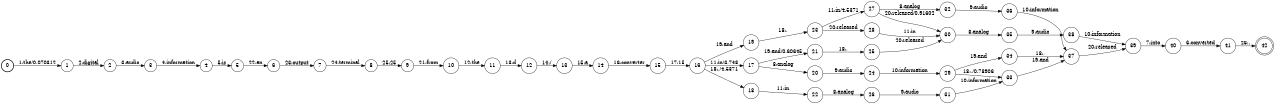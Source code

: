 digraph FST {
rankdir = LR;
size = "8.5,11";
label = "";
center = 1;
orientation = Portrait;
ranksep = "0.4";
nodesep = "0.25";
0 [label = "0", shape = circle, style = bold, fontsize = 14]
	0 -> 1 [label = "1:the/0.070312", fontsize = 14];
1 [label = "1", shape = circle, style = solid, fontsize = 14]
	1 -> 2 [label = "2:digital", fontsize = 14];
2 [label = "2", shape = circle, style = solid, fontsize = 14]
	2 -> 3 [label = "3:audio", fontsize = 14];
3 [label = "3", shape = circle, style = solid, fontsize = 14]
	3 -> 4 [label = "4:information", fontsize = 14];
4 [label = "4", shape = circle, style = solid, fontsize = 14]
	4 -> 5 [label = "5:is", fontsize = 14];
5 [label = "5", shape = circle, style = solid, fontsize = 14]
	5 -> 6 [label = "22:an", fontsize = 14];
6 [label = "6", shape = circle, style = solid, fontsize = 14]
	6 -> 7 [label = "23:output", fontsize = 14];
7 [label = "7", shape = circle, style = solid, fontsize = 14]
	7 -> 8 [label = "24:terminal", fontsize = 14];
8 [label = "8", shape = circle, style = solid, fontsize = 14]
	8 -> 9 [label = "25:25", fontsize = 14];
9 [label = "9", shape = circle, style = solid, fontsize = 14]
	9 -> 10 [label = "21:from", fontsize = 14];
10 [label = "10", shape = circle, style = solid, fontsize = 14]
	10 -> 11 [label = "12:the", fontsize = 14];
11 [label = "11", shape = circle, style = solid, fontsize = 14]
	11 -> 12 [label = "13:d", fontsize = 14];
12 [label = "12", shape = circle, style = solid, fontsize = 14]
	12 -> 13 [label = "14:/", fontsize = 14];
13 [label = "13", shape = circle, style = solid, fontsize = 14]
	13 -> 14 [label = "15:a", fontsize = 14];
14 [label = "14", shape = circle, style = solid, fontsize = 14]
	14 -> 15 [label = "16:converter", fontsize = 14];
15 [label = "15", shape = circle, style = solid, fontsize = 14]
	15 -> 16 [label = "17:15", fontsize = 14];
16 [label = "16", shape = circle, style = solid, fontsize = 14]
	16 -> 17 [label = "11:in/3.748", fontsize = 14];
	16 -> 18 [label = "18:,/4.5371", fontsize = 14];
	16 -> 19 [label = "19:and", fontsize = 14];
17 [label = "17", shape = circle, style = solid, fontsize = 14]
	17 -> 20 [label = "8:analog", fontsize = 14];
	17 -> 21 [label = "19:and/0.60645", fontsize = 14];
18 [label = "18", shape = circle, style = solid, fontsize = 14]
	18 -> 22 [label = "11:in", fontsize = 14];
19 [label = "19", shape = circle, style = solid, fontsize = 14]
	19 -> 23 [label = "18:,", fontsize = 14];
20 [label = "20", shape = circle, style = solid, fontsize = 14]
	20 -> 24 [label = "9:audio", fontsize = 14];
21 [label = "21", shape = circle, style = solid, fontsize = 14]
	21 -> 25 [label = "18:,", fontsize = 14];
22 [label = "22", shape = circle, style = solid, fontsize = 14]
	22 -> 26 [label = "8:analog", fontsize = 14];
23 [label = "23", shape = circle, style = solid, fontsize = 14]
	23 -> 27 [label = "11:in/4.5371", fontsize = 14];
	23 -> 28 [label = "20:released", fontsize = 14];
24 [label = "24", shape = circle, style = solid, fontsize = 14]
	24 -> 29 [label = "10:information", fontsize = 14];
25 [label = "25", shape = circle, style = solid, fontsize = 14]
	25 -> 30 [label = "20:released", fontsize = 14];
26 [label = "26", shape = circle, style = solid, fontsize = 14]
	26 -> 31 [label = "9:audio", fontsize = 14];
27 [label = "27", shape = circle, style = solid, fontsize = 14]
	27 -> 32 [label = "8:analog", fontsize = 14];
	27 -> 30 [label = "20:released/0.91602", fontsize = 14];
28 [label = "28", shape = circle, style = solid, fontsize = 14]
	28 -> 30 [label = "11:in", fontsize = 14];
29 [label = "29", shape = circle, style = solid, fontsize = 14]
	29 -> 33 [label = "18:,/0.78906", fontsize = 14];
	29 -> 34 [label = "19:and", fontsize = 14];
30 [label = "30", shape = circle, style = solid, fontsize = 14]
	30 -> 35 [label = "8:analog", fontsize = 14];
31 [label = "31", shape = circle, style = solid, fontsize = 14]
	31 -> 33 [label = "10:information", fontsize = 14];
32 [label = "32", shape = circle, style = solid, fontsize = 14]
	32 -> 36 [label = "9:audio", fontsize = 14];
33 [label = "33", shape = circle, style = solid, fontsize = 14]
	33 -> 37 [label = "19:and", fontsize = 14];
34 [label = "34", shape = circle, style = solid, fontsize = 14]
	34 -> 37 [label = "18:,", fontsize = 14];
35 [label = "35", shape = circle, style = solid, fontsize = 14]
	35 -> 38 [label = "9:audio", fontsize = 14];
36 [label = "36", shape = circle, style = solid, fontsize = 14]
	36 -> 37 [label = "10:information", fontsize = 14];
37 [label = "37", shape = circle, style = solid, fontsize = 14]
	37 -> 39 [label = "20:released", fontsize = 14];
38 [label = "38", shape = circle, style = solid, fontsize = 14]
	38 -> 39 [label = "10:information", fontsize = 14];
39 [label = "39", shape = circle, style = solid, fontsize = 14]
	39 -> 40 [label = "7:into", fontsize = 14];
40 [label = "40", shape = circle, style = solid, fontsize = 14]
	40 -> 41 [label = "6:converted", fontsize = 14];
41 [label = "41", shape = circle, style = solid, fontsize = 14]
	41 -> 42 [label = "26:.", fontsize = 14];
42 [label = "42", shape = doublecircle, style = solid, fontsize = 14]
}
